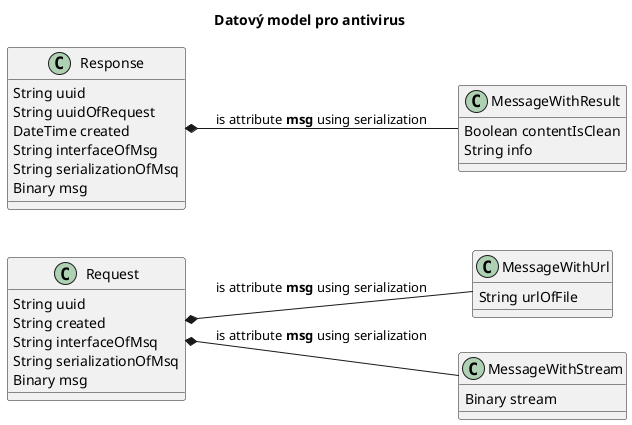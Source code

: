 @startuml
skinparam componentStyle uml2
left to right direction
title Datový model pro antivirus

class Request {
      String uuid
      String created
      String interfaceOfMsq
      String serializationOfMsq
      Binary msg
}

class MessageWithUrl {
      String urlOfFile
}

class MessageWithStream {
      Binary stream
}

class Response {
      String uuid
      String uuidOfRequest
      DateTime created
      String interfaceOfMsg
      String serializationOfMsq
      Binary msg
}

class MessageWithResult {
      Boolean contentIsClean
      String info
}

Request *-- MessageWithUrl : is attribute <b>msg</b> using serialization
Request *-- MessageWithStream : is attribute <b>msg</b> using serialization

Response *-- MessageWithResult : is attribute <b>msg</b> using serialization

@enduml
